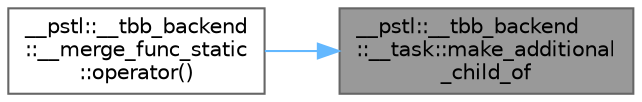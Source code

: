 digraph "__pstl::__tbb_backend::__task::make_additional_child_of"
{
 // LATEX_PDF_SIZE
  bgcolor="transparent";
  edge [fontname=Helvetica,fontsize=10,labelfontname=Helvetica,labelfontsize=10];
  node [fontname=Helvetica,fontsize=10,shape=box,height=0.2,width=0.4];
  rankdir="RL";
  Node1 [id="Node000001",label="__pstl::__tbb_backend\l::__task::make_additional\l_child_of",height=0.2,width=0.4,color="gray40", fillcolor="grey60", style="filled", fontcolor="black",tooltip=" "];
  Node1 -> Node2 [id="edge3_Node000001_Node000002",dir="back",color="steelblue1",style="solid",tooltip=" "];
  Node2 [id="Node000002",label="__pstl::__tbb_backend\l::__merge_func_static\l::operator()",height=0.2,width=0.4,color="grey40", fillcolor="white", style="filled",URL="$class____pstl_1_1____tbb__backend_1_1____merge__func__static.html#a1dc95885cb49d40281fc153091c09e0f",tooltip=" "];
}
